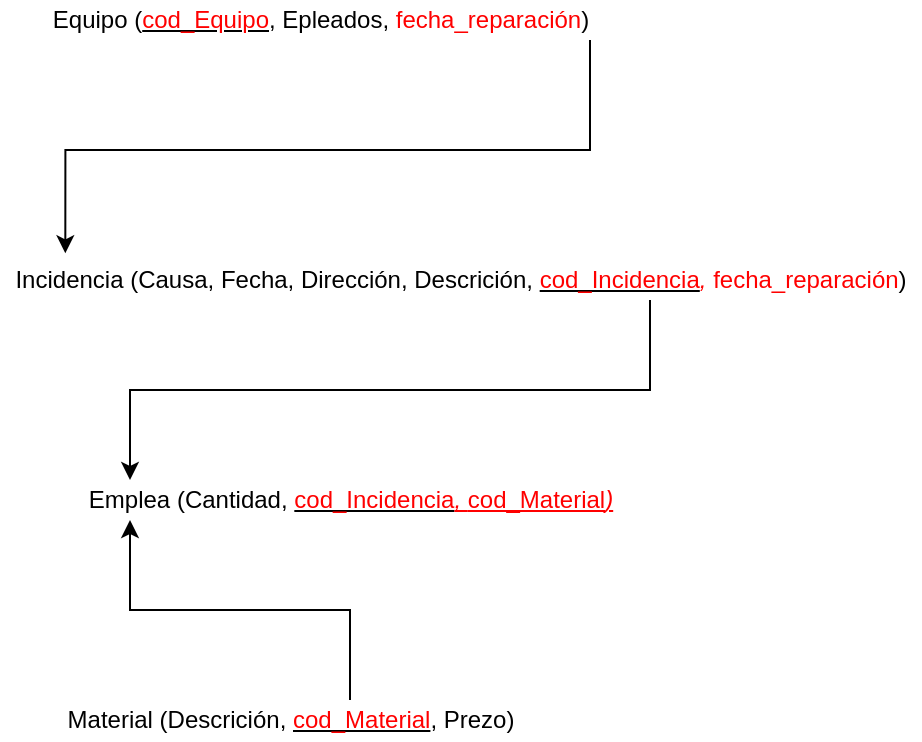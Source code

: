 <mxfile version="14.5.1" type="device"><diagram id="R2lEEEUBdFMjLlhIrx00" name="Page-1"><mxGraphModel dx="1599" dy="550" grid="1" gridSize="10" guides="1" tooltips="1" connect="1" arrows="1" fold="1" page="1" pageScale="1" pageWidth="850" pageHeight="1100" math="0" shadow="0" extFonts="Permanent Marker^https://fonts.googleapis.com/css?family=Permanent+Marker"><root><mxCell id="0"/><mxCell id="1" parent="0"/><mxCell id="wDW7pWueTGnf3KAxANET-1" value="Equipo (&lt;u&gt;&lt;font color=&quot;#ff0000&quot;&gt;cod_Equipo&lt;/font&gt;&lt;/u&gt;, Epleados, &lt;font color=&quot;#ff0000&quot;&gt;fecha_reparación&lt;/font&gt;)" style="text;html=1;align=center;verticalAlign=middle;resizable=0;points=[];autosize=1;strokeColor=none;fillColor=none;" parent="1" vertex="1"><mxGeometry x="-55" y="55" width="280" height="20" as="geometry"/></mxCell><mxCell id="wDW7pWueTGnf3KAxANET-2" value="Incidencia (Causa, Fecha, Dirección, Descrición, &lt;u&gt;&lt;font color=&quot;#ff0000&quot;&gt;cod_Incidencia&lt;/font&gt;&lt;/u&gt;&lt;i&gt;&lt;font color=&quot;#ff0000&quot;&gt;,&amp;nbsp;&lt;/font&gt;&lt;/i&gt;&lt;span style=&quot;color: rgb(255 , 0 , 0)&quot;&gt;fecha_reparación&lt;/span&gt;)" style="text;html=1;align=center;verticalAlign=middle;resizable=0;points=[];autosize=1;strokeColor=none;fillColor=none;" parent="1" vertex="1"><mxGeometry x="-75" y="185" width="460" height="20" as="geometry"/></mxCell><mxCell id="wDW7pWueTGnf3KAxANET-3" value="Emplea (Cantidad,&amp;nbsp;&lt;u&gt;&lt;font color=&quot;#ff0000&quot;&gt;cod_Incidencia&lt;/font&gt;&lt;/u&gt;&lt;font color=&quot;#ff0000&quot;&gt;&lt;u&gt;&lt;i&gt;,&amp;nbsp;&lt;/i&gt;cod_Material&lt;/u&gt;&lt;u style=&quot;font-style: italic&quot;&gt;)&lt;/u&gt;&lt;/font&gt;" style="text;html=1;align=center;verticalAlign=middle;resizable=0;points=[];autosize=1;strokeColor=none;fillColor=none;" parent="1" vertex="1"><mxGeometry x="-40" y="295" width="280" height="20" as="geometry"/></mxCell><mxCell id="wDW7pWueTGnf3KAxANET-7" value="Material (Descrición, &lt;u&gt;&lt;font color=&quot;#ff0000&quot;&gt;cod_Material&lt;/font&gt;&lt;/u&gt;, Prezo)" style="text;html=1;align=center;verticalAlign=middle;resizable=0;points=[];autosize=1;strokeColor=none;fillColor=none;" parent="1" vertex="1"><mxGeometry x="-50" y="405" width="240" height="20" as="geometry"/></mxCell><mxCell id="93tMntWMTkt4NlePqiME-2" style="edgeStyle=orthogonalEdgeStyle;rounded=0;orthogonalLoop=1;jettySize=auto;html=1;" parent="1" source="wDW7pWueTGnf3KAxANET-7" target="wDW7pWueTGnf3KAxANET-3" edge="1"><mxGeometry relative="1" as="geometry"><Array as="points"><mxPoint x="100" y="360"/><mxPoint x="-10" y="360"/></Array></mxGeometry></mxCell><mxCell id="93tMntWMTkt4NlePqiME-3" style="edgeStyle=orthogonalEdgeStyle;rounded=0;orthogonalLoop=1;jettySize=auto;html=1;" parent="1" source="wDW7pWueTGnf3KAxANET-2" target="wDW7pWueTGnf3KAxANET-3" edge="1"><mxGeometry relative="1" as="geometry"><Array as="points"><mxPoint x="250" y="250"/><mxPoint x="-10" y="250"/></Array></mxGeometry></mxCell><mxCell id="93tMntWMTkt4NlePqiME-5" style="edgeStyle=orthogonalEdgeStyle;rounded=0;orthogonalLoop=1;jettySize=auto;html=1;entryX=0.071;entryY=-0.167;entryDx=0;entryDy=0;entryPerimeter=0;" parent="1" source="wDW7pWueTGnf3KAxANET-1" target="wDW7pWueTGnf3KAxANET-2" edge="1"><mxGeometry relative="1" as="geometry"><Array as="points"><mxPoint x="220" y="130"/><mxPoint x="-42" y="130"/></Array></mxGeometry></mxCell></root></mxGraphModel></diagram></mxfile>